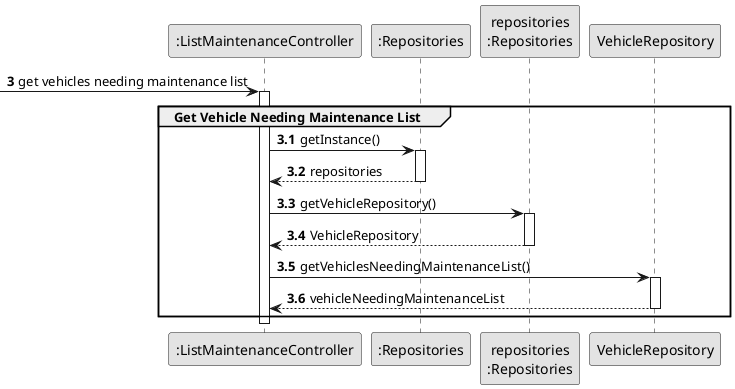 @startuml
skinparam monochrome true
skinparam packageStyle rectangle
skinparam shadowing false

autonumber

'hide footbox

participant ":ListMaintenanceController" as CTRL
participant ":Repositories" as RepositorySingleton
participant "repositories\n:Repositories" as PLAT

autonumber 3

 -> CTRL : get vehicles needing maintenance list
activate CTRL
    group Get Vehicle Needing Maintenance List
autonumber 3.1

            CTRL -> RepositorySingleton : getInstance()
            activate RepositorySingleton

            RepositorySingleton --> CTRL: repositories
            deactivate RepositorySingleton

            CTRL -> PLAT : getVehicleRepository()
            activate PLAT

            PLAT --> CTRL: VehicleRepository
            deactivate PLAT

            CTRL -> VehicleRepository : getVehiclesNeedingMaintenanceList()
            activate VehicleRepository

            VehicleRepository --> CTRL : vehicleNeedingMaintenanceList
            deactivate VehicleRepository

    end

    autonumber 4
deactivate CTRL


@enduml